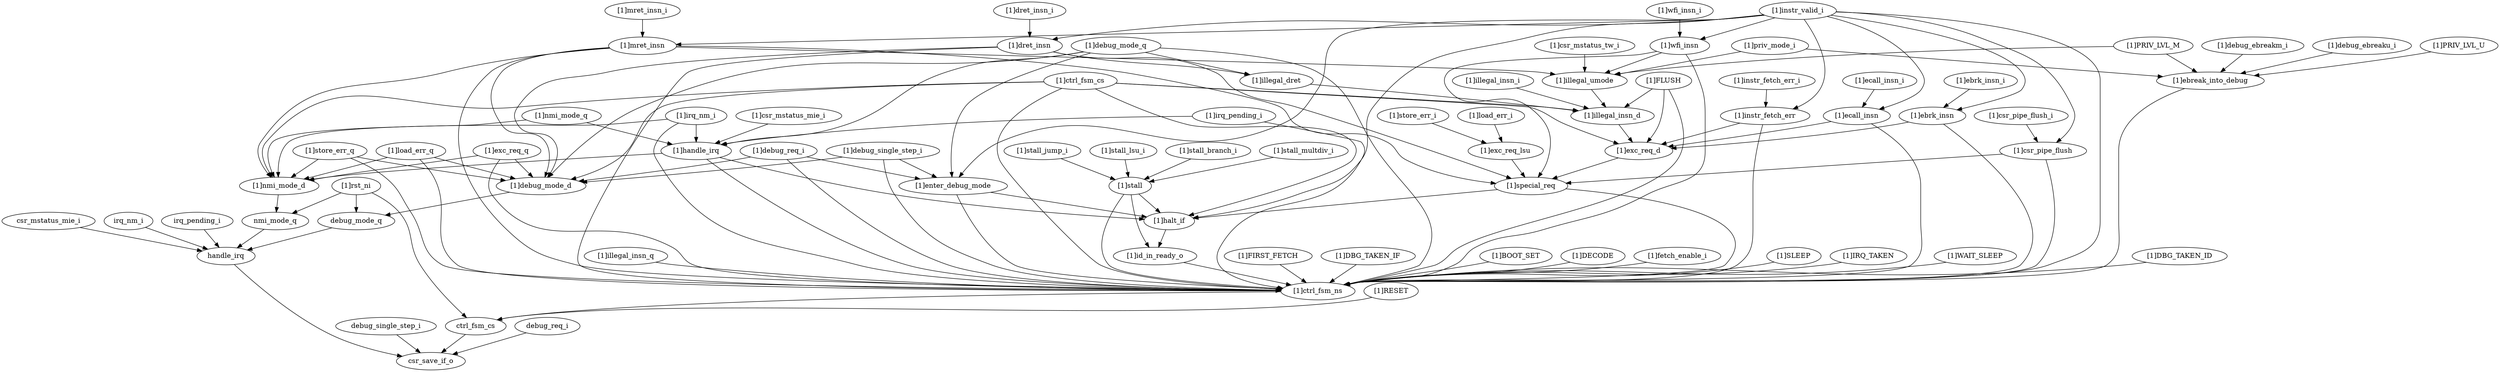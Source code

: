strict digraph "" {
	"[1]csr_mstatus_tw_i"	 [complexity=36,
		importance=0.520754969078,
		rank=0.0144654158077];
	"[1]illegal_umode"	 [complexity=30,
		importance=0.515757352911,
		rank=0.0171919117637];
	"[1]csr_mstatus_tw_i" -> "[1]illegal_umode";
	"[1]illegal_insn_d"	 [complexity=24,
		importance=0.505318139053,
		rank=0.0210549224606];
	"[1]exc_req_d"	 [complexity=17,
		importance=0.488826809083,
		rank=0.0287545181814];
	"[1]illegal_insn_d" -> "[1]exc_req_d";
	irq_pending_i	 [complexity=7,
		importance=0.0474627891809,
		rank=0.00678039845441];
	handle_irq	 [complexity=1,
		importance=0.0424651730142,
		rank=0.0424651730142];
	irq_pending_i -> handle_irq;
	"[1]DBG_TAKEN_ID"	 [complexity=5,
		importance=0.13640097079,
		rank=0.027280194158];
	"[1]ctrl_fsm_ns"	 [complexity=3,
		importance=0.131403354623,
		rank=0.0438011182077];
	"[1]DBG_TAKEN_ID" -> "[1]ctrl_fsm_ns";
	csr_save_if_o	 [complexity=0,
		importance=0.00662066177438,
		rank=0.0];
	handle_irq -> csr_save_if_o;
	"[1]PRIV_LVL_U"	 [complexity=12,
		importance=0.150560306239,
		rank=0.0125466921866];
	"[1]ebreak_into_debug"	 [complexity=5,
		importance=0.145562690073,
		rank=0.0291125380145];
	"[1]PRIV_LVL_U" -> "[1]ebreak_into_debug";
	"[1]load_err_q"	 [complexity=12,
		importance=0.0668370488645,
		rank=0.00556975407204];
	"[1]load_err_q" -> "[1]ctrl_fsm_ns";
	"[1]nmi_mode_d"	 [complexity=9,
		importance=0.0592307400379,
		rank=0.00658119333755];
	"[1]load_err_q" -> "[1]nmi_mode_d";
	"[1]debug_mode_d"	 [complexity=9,
		importance=0.0583590402604,
		rank=0.00648433780671];
	"[1]load_err_q" -> "[1]debug_mode_d";
	"[1]id_in_ready_o"	 [complexity=4,
		importance=0.140719756116,
		rank=0.0351799390289];
	"[1]id_in_ready_o" -> "[1]ctrl_fsm_ns";
	"[1]dret_insn_i"	 [complexity=13,
		importance=0.0710195000214,
		rank=0.00546303846319];
	"[1]dret_insn"	 [complexity=10,
		importance=0.0660218838548,
		rank=0.00660218838548];
	"[1]dret_insn_i" -> "[1]dret_insn";
	"[1]stall_multdiv_i"	 [complexity=17,
		importance=0.482721978601,
		rank=0.0283954105059];
	"[1]stall"	 [complexity=12,
		importance=0.477724362434,
		rank=0.0398103635362];
	"[1]stall_multdiv_i" -> "[1]stall";
	"[1]illegal_insn_i"	 [complexity=30,
		importance=0.51031575522,
		rank=0.017010525174];
	"[1]illegal_insn_i" -> "[1]illegal_insn_d";
	"[1]PRIV_LVL_M"	 [complexity=12,
		importance=0.150560306239,
		rank=0.0125466921866];
	"[1]PRIV_LVL_M" -> "[1]illegal_umode";
	"[1]PRIV_LVL_M" -> "[1]ebreak_into_debug";
	nmi_mode_q	 [complexity=7,
		importance=0.0516233479061,
		rank=0.00737476398658];
	nmi_mode_q -> handle_irq;
	"[1]mret_insn"	 [complexity=10,
		importance=0.0660218838548,
		rank=0.00660218838548];
	"[1]special_req"	 [complexity=10,
		importance=0.477885190849,
		rank=0.0477885190849];
	"[1]mret_insn" -> "[1]special_req";
	"[1]mret_insn" -> "[1]ctrl_fsm_ns";
	"[1]mret_insn" -> "[1]nmi_mode_d";
	"[1]mret_insn" -> "[1]illegal_umode";
	"[1]mret_insn" -> "[1]debug_mode_d";
	"[1]handle_irq"	 [complexity=10,
		importance=0.0685926041802,
		rank=0.00685926041802];
	"[1]halt_if"	 [complexity=7,
		importance=0.154244047805,
		rank=0.0220348639721];
	"[1]handle_irq" -> "[1]halt_if";
	"[1]handle_irq" -> "[1]ctrl_fsm_ns";
	"[1]handle_irq" -> "[1]nmi_mode_d";
	debug_single_step_i	 [complexity=2,
		importance=0.0182389397154,
		rank=0.00911946985771];
	debug_single_step_i -> csr_save_if_o;
	"[1]illegal_insn_q"	 [complexity=4,
		importance=0.140880857339,
		rank=0.0352202143347];
	"[1]illegal_insn_q" -> "[1]ctrl_fsm_ns";
	"[1]ctrl_fsm_cs"	 [complexity=10,
		importance=0.267028783949,
		rank=0.0267028783949];
	"[1]ctrl_fsm_cs" -> "[1]illegal_insn_d";
	"[1]ctrl_fsm_cs" -> "[1]halt_if";
	"[1]ctrl_fsm_cs" -> "[1]ctrl_fsm_ns";
	"[1]ctrl_fsm_cs" -> "[1]exc_req_d";
	"[1]ctrl_fsm_cs" -> "[1]nmi_mode_d";
	"[1]ctrl_fsm_cs" -> "[1]debug_mode_d";
	"[1]instr_valid_i"	 [complexity=13,
		importance=0.0710195000214,
		rank=0.00546303846319];
	"[1]instr_valid_i" -> "[1]mret_insn";
	"[1]instr_valid_i" -> "[1]halt_if";
	"[1]ebrk_insn"	 [complexity=24,
		importance=0.496489652678,
		rank=0.0206870688616];
	"[1]instr_valid_i" -> "[1]ebrk_insn";
	"[1]wfi_insn"	 [complexity=36,
		importance=0.523420196506,
		rank=0.0145394499029];
	"[1]instr_valid_i" -> "[1]wfi_insn";
	"[1]instr_valid_i" -> "[1]ctrl_fsm_ns";
	"[1]instr_fetch_err"	 [complexity=24,
		importance=0.496489652678,
		rank=0.0206870688616];
	"[1]instr_valid_i" -> "[1]instr_fetch_err";
	"[1]instr_valid_i" -> "[1]dret_insn";
	"[1]ecall_insn"	 [complexity=24,
		importance=0.496489652678,
		rank=0.0206870688616];
	"[1]instr_valid_i" -> "[1]ecall_insn";
	"[1]enter_debug_mode"	 [complexity=12,
		importance=0.622614310929,
		rank=0.0518845259108];
	"[1]instr_valid_i" -> "[1]enter_debug_mode";
	"[1]csr_pipe_flush"	 [complexity=17,
		importance=0.485548034443,
		rank=0.0285616490849];
	"[1]instr_valid_i" -> "[1]csr_pipe_flush";
	"[1]csr_mstatus_mie_i"	 [complexity=16,
		importance=0.0735902203469,
		rank=0.00459938877168];
	"[1]csr_mstatus_mie_i" -> "[1]handle_irq";
	"[1]RESET"	 [complexity=3,
		importance=0.0849348714949,
		rank=0.0283116238316];
	ctrl_fsm_cs	 [complexity=1,
		importance=0.0799372553282,
		rank=0.0799372553282];
	"[1]RESET" -> ctrl_fsm_cs;
	"[1]debug_mode_q"	 [complexity=11,
		importance=0.0672268327292,
		rank=0.00611153024811];
	"[1]debug_mode_q" -> "[1]handle_irq";
	"[1]illegal_dret"	 [complexity=30,
		importance=0.511041004134,
		rank=0.0170347001378];
	"[1]debug_mode_q" -> "[1]illegal_dret";
	"[1]debug_mode_q" -> "[1]ctrl_fsm_ns";
	"[1]debug_mode_q" -> "[1]enter_debug_mode";
	"[1]debug_mode_q" -> "[1]debug_mode_d";
	"[1]irq_pending_i"	 [complexity=16,
		importance=0.0735902203469,
		rank=0.00459938877168];
	"[1]irq_pending_i" -> "[1]handle_irq";
	"[1]irq_pending_i" -> "[1]ctrl_fsm_ns";
	"[1]halt_if" -> "[1]id_in_ready_o";
	"[1]stall_jump_i"	 [complexity=17,
		importance=0.482721978601,
		rank=0.0283954105059];
	"[1]stall_jump_i" -> "[1]stall";
	"[1]priv_mode_i"	 [complexity=12,
		importance=0.150560306239,
		rank=0.0125466921866];
	"[1]priv_mode_i" -> "[1]illegal_umode";
	"[1]priv_mode_i" -> "[1]ebreak_into_debug";
	"[1]special_req" -> "[1]halt_if";
	"[1]special_req" -> "[1]ctrl_fsm_ns";
	"[1]instr_fetch_err_i"	 [complexity=27,
		importance=0.501487268844,
		rank=0.0185736025498];
	"[1]instr_fetch_err_i" -> "[1]instr_fetch_err";
	csr_mstatus_mie_i	 [complexity=7,
		importance=0.0474627891809,
		rank=0.00678039845441];
	csr_mstatus_mie_i -> handle_irq;
	"[1]FIRST_FETCH"	 [complexity=7,
		importance=0.267804325413,
		rank=0.0382577607733];
	"[1]FIRST_FETCH" -> "[1]ctrl_fsm_ns";
	"[1]DBG_TAKEN_IF"	 [complexity=9,
		importance=0.399207680036,
		rank=0.0443564088929];
	"[1]DBG_TAKEN_IF" -> "[1]ctrl_fsm_ns";
	"[1]exc_req_q"	 [complexity=12,
		importance=0.066448911812,
		rank=0.00553740931767];
	"[1]exc_req_q" -> "[1]ctrl_fsm_ns";
	"[1]exc_req_q" -> "[1]nmi_mode_d";
	"[1]exc_req_q" -> "[1]debug_mode_d";
	"[1]debug_req_i"	 [complexity=11,
		importance=0.121715696687,
		rank=0.0110650633352];
	"[1]debug_req_i" -> "[1]ctrl_fsm_ns";
	"[1]debug_req_i" -> "[1]enter_debug_mode";
	"[1]debug_req_i" -> "[1]debug_mode_d";
	"[1]store_err_q"	 [complexity=12,
		importance=0.0668370488645,
		rank=0.00556975407204];
	"[1]store_err_q" -> "[1]ctrl_fsm_ns";
	"[1]store_err_q" -> "[1]nmi_mode_d";
	"[1]store_err_q" -> "[1]debug_mode_d";
	debug_mode_q	 [complexity=7,
		importance=0.051332965483,
		rank=0.00733328078328];
	debug_mode_q -> handle_irq;
	"[1]debug_ebreakm_i"	 [complexity=12,
		importance=0.150560306239,
		rank=0.0125466921866];
	"[1]debug_ebreakm_i" -> "[1]ebreak_into_debug";
	"[1]store_err_i"	 [complexity=20,
		importance=0.490379073895,
		rank=0.0245189536948];
	"[1]exc_req_lsu"	 [complexity=17,
		importance=0.485381457729,
		rank=0.0285518504546];
	"[1]store_err_i" -> "[1]exc_req_lsu";
	"[1]BOOT_SET"	 [complexity=5,
		importance=0.13640097079,
		rank=0.027280194158];
	"[1]BOOT_SET" -> "[1]ctrl_fsm_ns";
	"[1]rst_ni"	 [complexity=8,
		importance=0.107663547133,
		rank=0.0134579433916];
	"[1]rst_ni" -> nmi_mode_q;
	"[1]rst_ni" -> debug_mode_q;
	"[1]rst_ni" -> ctrl_fsm_cs;
	"[1]debug_ebreaku_i"	 [complexity=12,
		importance=0.150560306239,
		rank=0.0125466921866];
	"[1]debug_ebreaku_i" -> "[1]ebreak_into_debug";
	"[1]ebrk_insn" -> "[1]ctrl_fsm_ns";
	"[1]ebrk_insn" -> "[1]exc_req_d";
	debug_req_i	 [complexity=2,
		importance=0.0182389397154,
		rank=0.00911946985771];
	debug_req_i -> csr_save_if_o;
	"[1]ebrk_insn_i"	 [complexity=27,
		importance=0.501487268844,
		rank=0.0185736025498];
	"[1]ebrk_insn_i" -> "[1]ebrk_insn";
	"[1]stall" -> "[1]id_in_ready_o";
	"[1]stall" -> "[1]halt_if";
	"[1]stall" -> "[1]ctrl_fsm_ns";
	"[1]DECODE"	 [complexity=13,
		importance=1.3190311624,
		rank=0.101463935569];
	"[1]DECODE" -> "[1]ctrl_fsm_ns";
	"[1]illegal_dret" -> "[1]illegal_insn_d";
	"[1]mret_insn_i"	 [complexity=13,
		importance=0.0710195000214,
		rank=0.00546303846319];
	"[1]mret_insn_i" -> "[1]mret_insn";
	"[1]fetch_enable_i"	 [complexity=4,
		importance=0.13640097079,
		rank=0.0341002426975];
	"[1]fetch_enable_i" -> "[1]ctrl_fsm_ns";
	"[1]wfi_insn" -> "[1]special_req";
	"[1]wfi_insn" -> "[1]ctrl_fsm_ns";
	"[1]wfi_insn" -> "[1]illegal_umode";
	ctrl_fsm_cs -> csr_save_if_o;
	"[1]ctrl_fsm_ns" -> ctrl_fsm_cs;
	"[1]stall_lsu_i"	 [complexity=17,
		importance=0.482721978601,
		rank=0.0283954105059];
	"[1]stall_lsu_i" -> "[1]stall";
	"[1]exc_req_d" -> "[1]special_req";
	"[1]irq_nm_i"	 [complexity=16,
		importance=0.0735902203469,
		rank=0.00459938877168];
	"[1]irq_nm_i" -> "[1]handle_irq";
	"[1]irq_nm_i" -> "[1]ctrl_fsm_ns";
	"[1]irq_nm_i" -> "[1]nmi_mode_d";
	"[1]stall_branch_i"	 [complexity=17,
		importance=0.482721978601,
		rank=0.0283954105059];
	"[1]stall_branch_i" -> "[1]stall";
	"[1]instr_fetch_err" -> "[1]ctrl_fsm_ns";
	"[1]instr_fetch_err" -> "[1]exc_req_d";
	"[1]wfi_insn_i"	 [complexity=39,
		importance=0.528417812672,
		rank=0.0135491746839];
	"[1]wfi_insn_i" -> "[1]wfi_insn";
	"[1]FLUSH"	 [complexity=30,
		importance=0.51031575522,
		rank=0.017010525174];
	"[1]FLUSH" -> "[1]illegal_insn_d";
	"[1]FLUSH" -> "[1]ctrl_fsm_ns";
	"[1]FLUSH" -> "[1]exc_req_d";
	"[1]csr_pipe_flush_i"	 [complexity=20,
		importance=0.49054565061,
		rank=0.0245272825305];
	"[1]csr_pipe_flush_i" -> "[1]csr_pipe_flush";
	"[1]nmi_mode_d" -> nmi_mode_q;
	"[1]illegal_umode" -> "[1]illegal_insn_d";
	"[1]dret_insn" -> "[1]special_req";
	"[1]dret_insn" -> "[1]illegal_dret";
	"[1]dret_insn" -> "[1]ctrl_fsm_ns";
	"[1]dret_insn" -> "[1]debug_mode_d";
	"[1]ecall_insn" -> "[1]ctrl_fsm_ns";
	"[1]ecall_insn" -> "[1]exc_req_d";
	irq_nm_i	 [complexity=7,
		importance=0.0474627891809,
		rank=0.00678039845441];
	irq_nm_i -> handle_irq;
	"[1]SLEEP"	 [complexity=5,
		importance=0.13640097079,
		rank=0.027280194158];
	"[1]SLEEP" -> "[1]ctrl_fsm_ns";
	"[1]ebreak_into_debug" -> "[1]ctrl_fsm_ns";
	"[1]enter_debug_mode" -> "[1]halt_if";
	"[1]enter_debug_mode" -> "[1]ctrl_fsm_ns";
	"[1]IRQ_TAKEN"	 [complexity=9,
		importance=0.399207680036,
		rank=0.0443564088929];
	"[1]IRQ_TAKEN" -> "[1]ctrl_fsm_ns";
	"[1]debug_mode_d" -> debug_mode_q;
	"[1]load_err_i"	 [complexity=20,
		importance=0.490379073895,
		rank=0.0245189536948];
	"[1]load_err_i" -> "[1]exc_req_lsu";
	"[1]nmi_mode_q"	 [complexity=16,
		importance=0.0777507790721,
		rank=0.00485942369201];
	"[1]nmi_mode_q" -> "[1]handle_irq";
	"[1]nmi_mode_q" -> "[1]nmi_mode_d";
	"[1]exc_req_lsu" -> "[1]special_req";
	"[1]csr_pipe_flush" -> "[1]special_req";
	"[1]csr_pipe_flush" -> "[1]ctrl_fsm_ns";
	"[1]debug_single_step_i"	 [complexity=11,
		importance=0.121715696687,
		rank=0.0110650633352];
	"[1]debug_single_step_i" -> "[1]ctrl_fsm_ns";
	"[1]debug_single_step_i" -> "[1]enter_debug_mode";
	"[1]debug_single_step_i" -> "[1]debug_mode_d";
	"[1]ecall_insn_i"	 [complexity=27,
		importance=0.501487268844,
		rank=0.0185736025498];
	"[1]ecall_insn_i" -> "[1]ecall_insn";
	"[1]WAIT_SLEEP"	 [complexity=5,
		importance=0.13640097079,
		rank=0.027280194158];
	"[1]WAIT_SLEEP" -> "[1]ctrl_fsm_ns";
}
